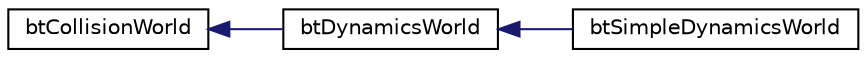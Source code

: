 digraph "Graphical Class Hierarchy"
{
  edge [fontname="Helvetica",fontsize="10",labelfontname="Helvetica",labelfontsize="10"];
  node [fontname="Helvetica",fontsize="10",shape=record];
  rankdir="LR";
  Node1 [label="btCollisionWorld",height=0.2,width=0.4,color="black", fillcolor="white", style="filled",URL="$classbt_collision_world.html",tooltip="CollisionWorld is interface and container for the collision detection. "];
  Node1 -> Node2 [dir="back",color="midnightblue",fontsize="10",style="solid",fontname="Helvetica"];
  Node2 [label="btDynamicsWorld",height=0.2,width=0.4,color="black", fillcolor="white", style="filled",URL="$classbt_dynamics_world.html",tooltip="The btDynamicsWorld is the interface class for several dynamics implementation, basic, discrete, parallel, and continuous etc. "];
  Node2 -> Node3 [dir="back",color="midnightblue",fontsize="10",style="solid",fontname="Helvetica"];
  Node3 [label="btSimpleDynamicsWorld",height=0.2,width=0.4,color="black", fillcolor="white", style="filled",URL="$classbt_simple_dynamics_world.html"];
}
